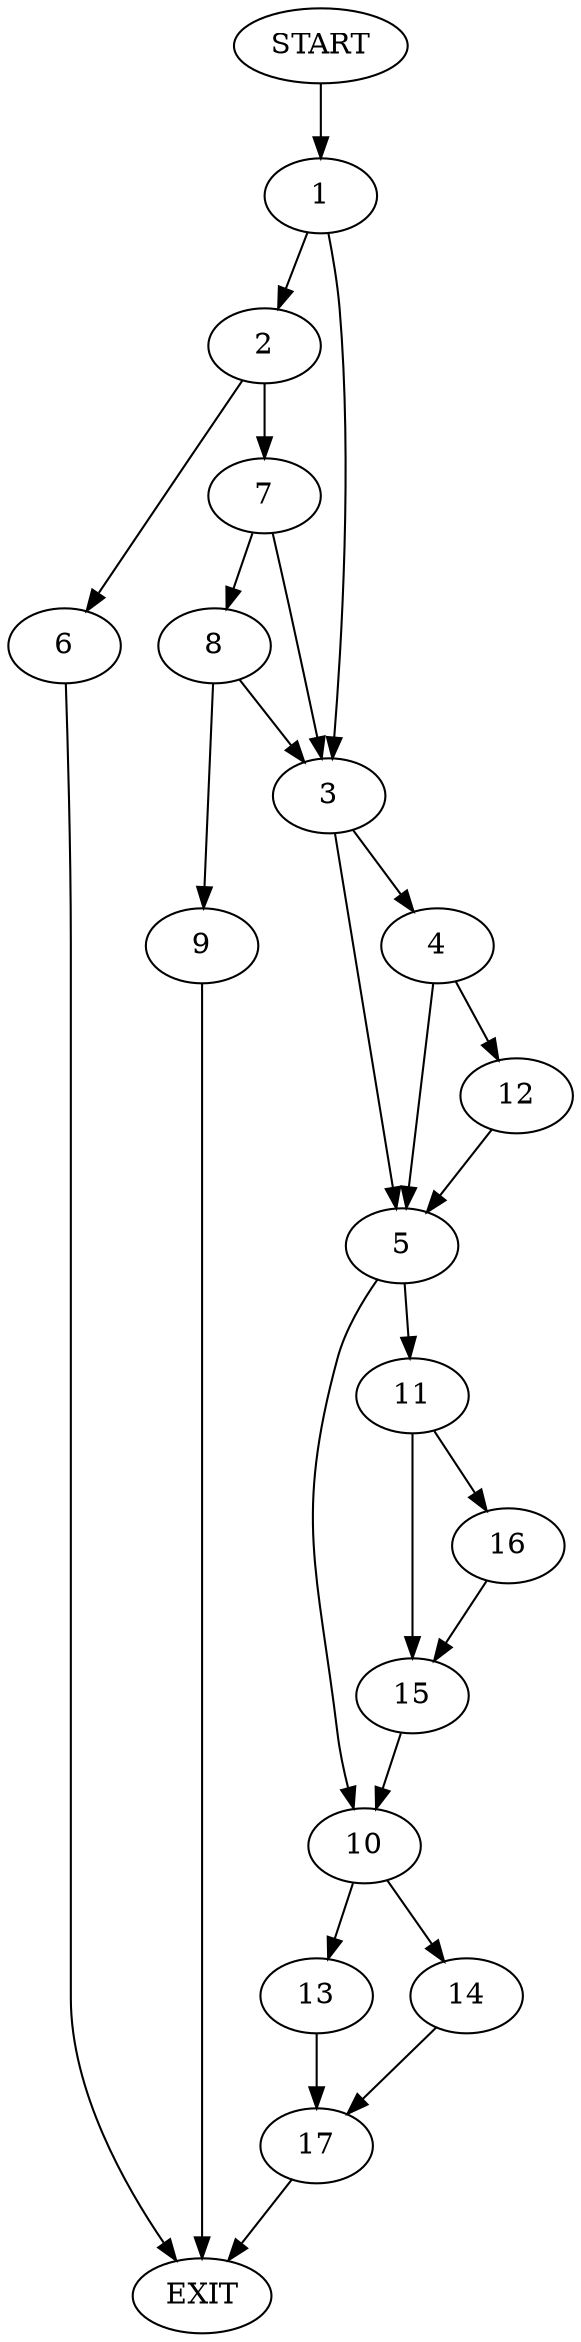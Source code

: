 digraph {
0 [label="START"]
18 [label="EXIT"]
0 -> 1
1 -> 2
1 -> 3
3 -> 4
3 -> 5
2 -> 6
2 -> 7
6 -> 18
7 -> 8
7 -> 3
8 -> 9
8 -> 3
9 -> 18
5 -> 10
5 -> 11
4 -> 5
4 -> 12
12 -> 5
10 -> 13
10 -> 14
11 -> 15
11 -> 16
15 -> 10
16 -> 15
13 -> 17
14 -> 17
17 -> 18
}

